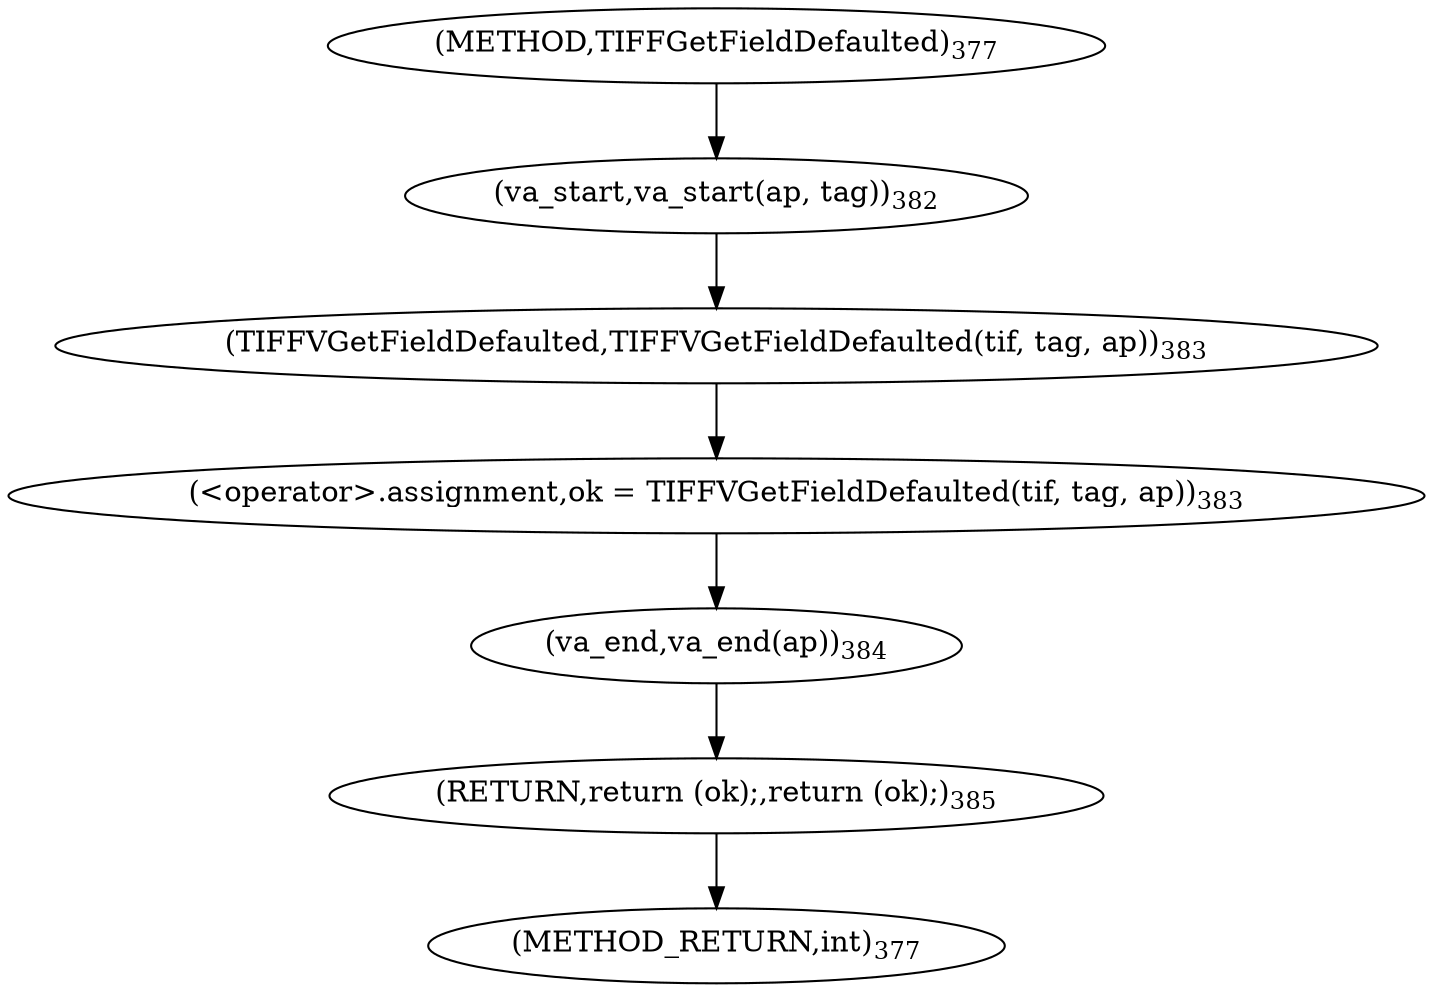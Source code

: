 digraph "TIFFGetFieldDefaulted" {  
"21495" [label = <(va_start,va_start(ap, tag))<SUB>382</SUB>> ]
"21498" [label = <(&lt;operator&gt;.assignment,ok = TIFFVGetFieldDefaulted(tif, tag, ap))<SUB>383</SUB>> ]
"21504" [label = <(va_end,va_end(ap))<SUB>384</SUB>> ]
"21506" [label = <(RETURN,return (ok);,return (ok);)<SUB>385</SUB>> ]
"21500" [label = <(TIFFVGetFieldDefaulted,TIFFVGetFieldDefaulted(tif, tag, ap))<SUB>383</SUB>> ]
"21489" [label = <(METHOD,TIFFGetFieldDefaulted)<SUB>377</SUB>> ]
"21508" [label = <(METHOD_RETURN,int)<SUB>377</SUB>> ]
  "21495" -> "21500" 
  "21498" -> "21504" 
  "21504" -> "21506" 
  "21506" -> "21508" 
  "21500" -> "21498" 
  "21489" -> "21495" 
}
